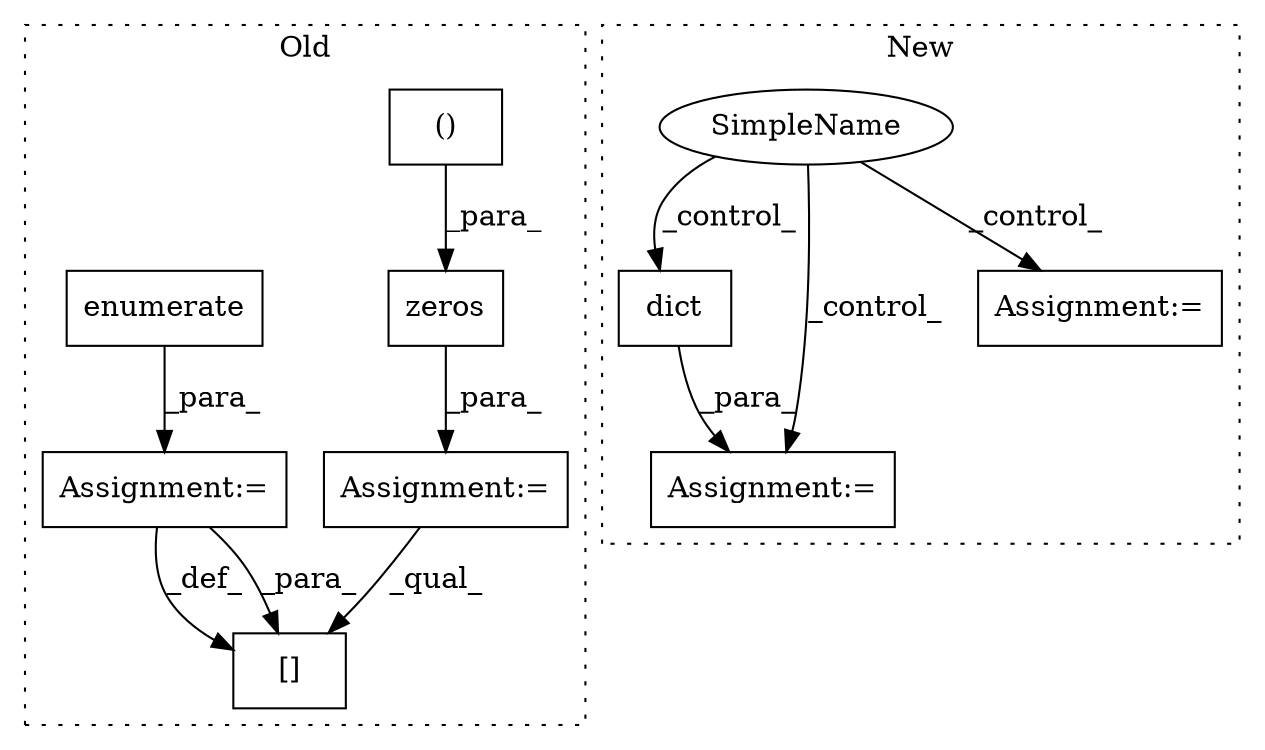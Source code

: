 digraph G {
subgraph cluster0 {
1 [label="zeros" a="32" s="1933,1987" l="11,2" shape="box"];
3 [label="Assignment:=" a="7" s="1926" l="1" shape="box"];
5 [label="()" a="106" s="1944" l="43" shape="box"];
6 [label="[]" a="2" s="2506,2554" l="23,2" shape="box"];
7 [label="enumerate" a="32" s="2069,2094" l="10,1" shape="box"];
9 [label="Assignment:=" a="7" s="1995,2095" l="63,2" shape="box"];
label = "Old";
style="dotted";
}
subgraph cluster1 {
2 [label="dict" a="32" s="2122,2140" l="5,1" shape="box"];
4 [label="Assignment:=" a="7" s="2121" l="1" shape="box"];
8 [label="SimpleName" a="42" s="" l="" shape="ellipse"];
10 [label="Assignment:=" a="7" s="2084" l="1" shape="box"];
label = "New";
style="dotted";
}
1 -> 3 [label="_para_"];
2 -> 4 [label="_para_"];
3 -> 6 [label="_qual_"];
5 -> 1 [label="_para_"];
7 -> 9 [label="_para_"];
8 -> 2 [label="_control_"];
8 -> 4 [label="_control_"];
8 -> 10 [label="_control_"];
9 -> 6 [label="_def_"];
9 -> 6 [label="_para_"];
}